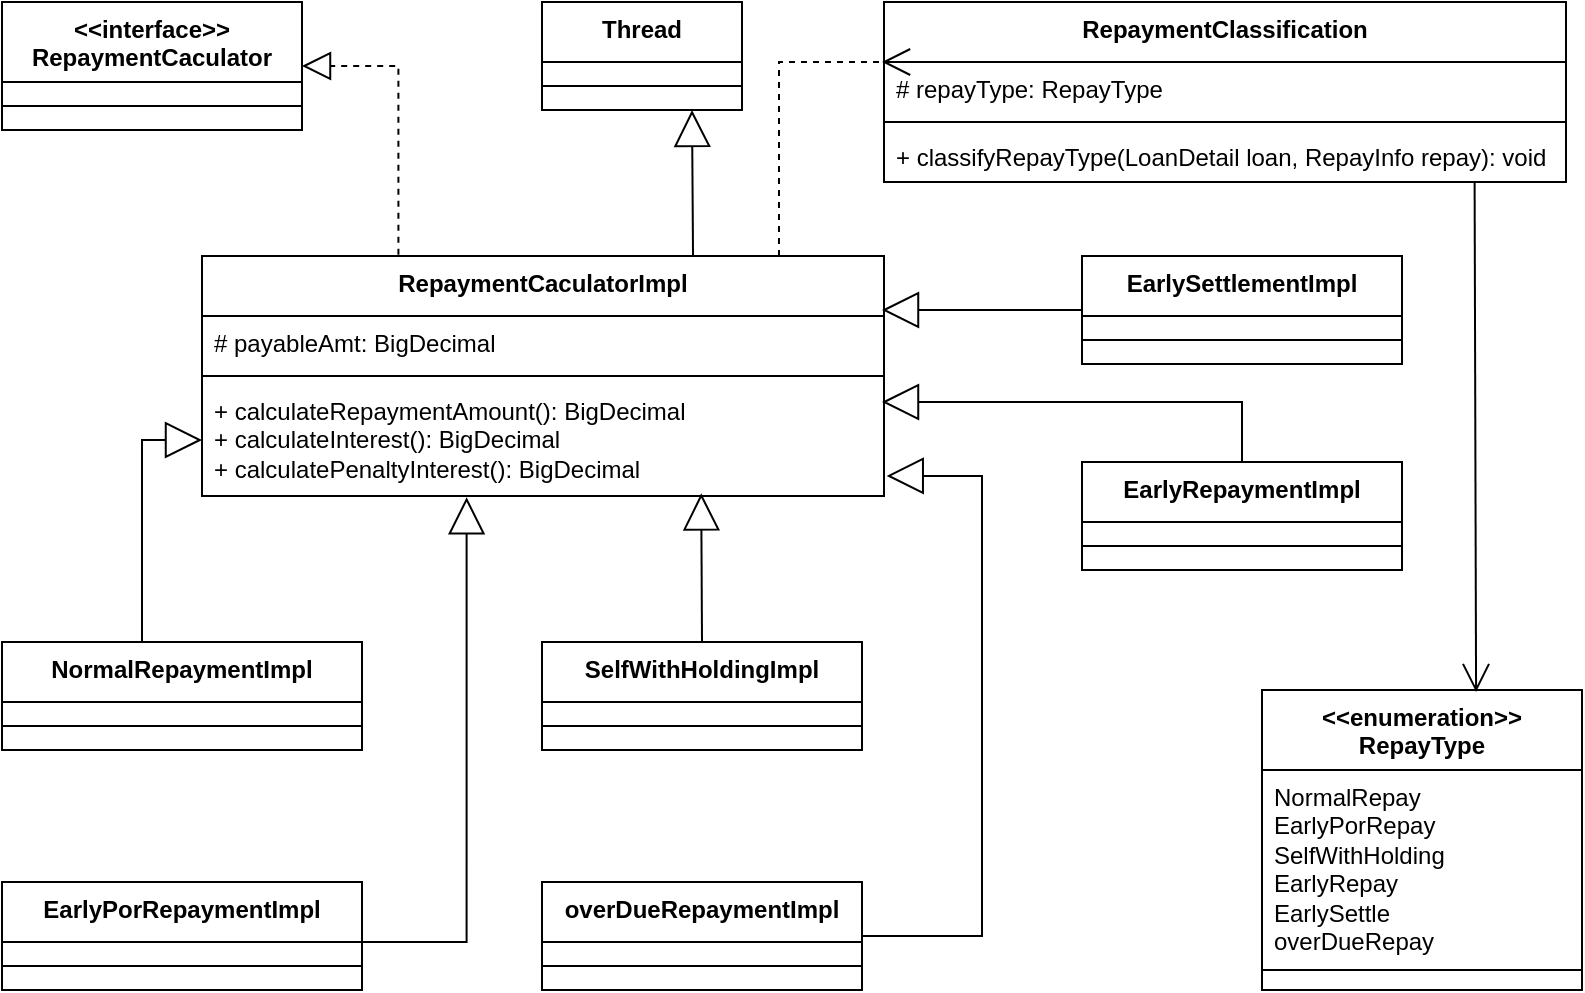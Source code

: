 <mxfile version="21.6.9" type="github">
  <diagram name="第 1 页" id="msRSFSVRgCXIsC6cDoeY">
    <mxGraphModel dx="1173" dy="772" grid="1" gridSize="10" guides="1" tooltips="1" connect="1" arrows="1" fold="1" page="1" pageScale="1" pageWidth="827" pageHeight="1169" math="0" shadow="0">
      <root>
        <mxCell id="0" />
        <mxCell id="1" parent="0" />
        <mxCell id="qpM9JIDX2YIRw8zx65xc-1" value="&amp;lt;&amp;lt;interface&amp;gt;&amp;gt;&lt;br&gt;RepaymentCaculator" style="swimlane;fontStyle=1;align=center;verticalAlign=top;childLayout=stackLayout;horizontal=1;startSize=40;horizontalStack=0;resizeParent=1;resizeParentMax=0;resizeLast=0;collapsible=1;marginBottom=0;whiteSpace=wrap;html=1;" parent="1" vertex="1">
          <mxGeometry x="20" y="830" width="150" height="64" as="geometry" />
        </mxCell>
        <mxCell id="qpM9JIDX2YIRw8zx65xc-2" value="" style="line;strokeWidth=1;fillColor=none;align=left;verticalAlign=middle;spacingTop=-1;spacingLeft=3;spacingRight=3;rotatable=0;labelPosition=right;points=[];portConstraint=eastwest;strokeColor=inherit;" parent="qpM9JIDX2YIRw8zx65xc-1" vertex="1">
          <mxGeometry y="40" width="150" height="24" as="geometry" />
        </mxCell>
        <mxCell id="qpM9JIDX2YIRw8zx65xc-3" value="RepaymentCaculatorImpl" style="swimlane;fontStyle=1;align=center;verticalAlign=top;childLayout=stackLayout;horizontal=1;startSize=30;horizontalStack=0;resizeParent=1;resizeParentMax=0;resizeLast=0;collapsible=1;marginBottom=0;whiteSpace=wrap;html=1;" parent="1" vertex="1">
          <mxGeometry x="120" y="957" width="341" height="120" as="geometry" />
        </mxCell>
        <mxCell id="qpM9JIDX2YIRw8zx65xc-4" value="# payableAmt: BigDecimal" style="text;strokeColor=none;fillColor=none;align=left;verticalAlign=top;spacingLeft=4;spacingRight=4;overflow=hidden;rotatable=0;points=[[0,0.5],[1,0.5]];portConstraint=eastwest;whiteSpace=wrap;html=1;" parent="qpM9JIDX2YIRw8zx65xc-3" vertex="1">
          <mxGeometry y="30" width="341" height="26" as="geometry" />
        </mxCell>
        <mxCell id="qpM9JIDX2YIRw8zx65xc-5" value="" style="line;strokeWidth=1;fillColor=none;align=left;verticalAlign=middle;spacingTop=-1;spacingLeft=3;spacingRight=3;rotatable=0;labelPosition=right;points=[];portConstraint=eastwest;strokeColor=inherit;" parent="qpM9JIDX2YIRw8zx65xc-3" vertex="1">
          <mxGeometry y="56" width="341" height="8" as="geometry" />
        </mxCell>
        <mxCell id="qpM9JIDX2YIRw8zx65xc-6" value="+&amp;nbsp;calculateRepaymentAmount(): BigDecimal&lt;br&gt;+ calculateInterest(): BigDecimal&lt;br&gt;+ calculatePenaltyInterest(): BigDecimal" style="text;strokeColor=none;fillColor=none;align=left;verticalAlign=top;spacingLeft=4;spacingRight=4;overflow=hidden;rotatable=0;points=[[0,0.5],[1,0.5]];portConstraint=eastwest;whiteSpace=wrap;html=1;" parent="qpM9JIDX2YIRw8zx65xc-3" vertex="1">
          <mxGeometry y="64" width="341" height="56" as="geometry" />
        </mxCell>
        <mxCell id="qpM9JIDX2YIRw8zx65xc-7" value="Thread" style="swimlane;fontStyle=1;align=center;verticalAlign=top;childLayout=stackLayout;horizontal=1;startSize=30;horizontalStack=0;resizeParent=1;resizeParentMax=0;resizeLast=0;collapsible=1;marginBottom=0;whiteSpace=wrap;html=1;" parent="1" vertex="1">
          <mxGeometry x="290" y="830" width="100" height="54" as="geometry" />
        </mxCell>
        <mxCell id="qpM9JIDX2YIRw8zx65xc-8" value="" style="line;strokeWidth=1;fillColor=none;align=left;verticalAlign=middle;spacingTop=-1;spacingLeft=3;spacingRight=3;rotatable=0;labelPosition=right;points=[];portConstraint=eastwest;strokeColor=inherit;" parent="qpM9JIDX2YIRw8zx65xc-7" vertex="1">
          <mxGeometry y="30" width="100" height="24" as="geometry" />
        </mxCell>
        <mxCell id="qpM9JIDX2YIRw8zx65xc-11" value="" style="endArrow=block;dashed=1;endFill=0;endSize=12;html=1;rounded=0;exitX=0.288;exitY=-0.005;exitDx=0;exitDy=0;exitPerimeter=0;entryX=1;entryY=0.5;entryDx=0;entryDy=0;edgeStyle=orthogonalEdgeStyle;" parent="1" source="qpM9JIDX2YIRw8zx65xc-3" target="qpM9JIDX2YIRw8zx65xc-1" edge="1">
          <mxGeometry width="160" relative="1" as="geometry">
            <mxPoint x="240" y="890" as="sourcePoint" />
            <mxPoint x="400" y="890" as="targetPoint" />
          </mxGeometry>
        </mxCell>
        <mxCell id="qpM9JIDX2YIRw8zx65xc-12" value="" style="endArrow=block;endSize=16;endFill=0;html=1;rounded=0;entryX=0.75;entryY=1;entryDx=0;entryDy=0;exitX=0.72;exitY=0.004;exitDx=0;exitDy=0;exitPerimeter=0;" parent="1" source="qpM9JIDX2YIRw8zx65xc-3" target="qpM9JIDX2YIRw8zx65xc-7" edge="1">
          <mxGeometry width="160" relative="1" as="geometry">
            <mxPoint x="365" y="950" as="sourcePoint" />
            <mxPoint x="340" y="890" as="targetPoint" />
          </mxGeometry>
        </mxCell>
        <mxCell id="qpM9JIDX2YIRw8zx65xc-16" value="RepaymentClassification" style="swimlane;fontStyle=1;align=center;verticalAlign=top;childLayout=stackLayout;horizontal=1;startSize=30;horizontalStack=0;resizeParent=1;resizeParentMax=0;resizeLast=0;collapsible=1;marginBottom=0;whiteSpace=wrap;html=1;" parent="1" vertex="1">
          <mxGeometry x="461" y="830" width="341" height="90" as="geometry" />
        </mxCell>
        <mxCell id="qpM9JIDX2YIRw8zx65xc-17" value="# repayType: RepayType" style="text;strokeColor=none;fillColor=none;align=left;verticalAlign=top;spacingLeft=4;spacingRight=4;overflow=hidden;rotatable=0;points=[[0,0.5],[1,0.5]];portConstraint=eastwest;whiteSpace=wrap;html=1;" parent="qpM9JIDX2YIRw8zx65xc-16" vertex="1">
          <mxGeometry y="30" width="341" height="26" as="geometry" />
        </mxCell>
        <mxCell id="qpM9JIDX2YIRw8zx65xc-18" value="" style="line;strokeWidth=1;fillColor=none;align=left;verticalAlign=middle;spacingTop=-1;spacingLeft=3;spacingRight=3;rotatable=0;labelPosition=right;points=[];portConstraint=eastwest;strokeColor=inherit;" parent="qpM9JIDX2YIRw8zx65xc-16" vertex="1">
          <mxGeometry y="56" width="341" height="8" as="geometry" />
        </mxCell>
        <mxCell id="qpM9JIDX2YIRw8zx65xc-19" value="+ classifyRepayType(LoanDetail loan, RepayInfo repay): void&amp;nbsp;" style="text;strokeColor=none;fillColor=none;align=left;verticalAlign=top;spacingLeft=4;spacingRight=4;overflow=hidden;rotatable=0;points=[[0,0.5],[1,0.5]];portConstraint=eastwest;whiteSpace=wrap;html=1;" parent="qpM9JIDX2YIRw8zx65xc-16" vertex="1">
          <mxGeometry y="64" width="341" height="26" as="geometry" />
        </mxCell>
        <mxCell id="qpM9JIDX2YIRw8zx65xc-20" value="" style="endArrow=open;endSize=12;dashed=1;html=1;rounded=0;exitX=0.846;exitY=0;exitDx=0;exitDy=0;exitPerimeter=0;edgeStyle=orthogonalEdgeStyle;" parent="1" source="qpM9JIDX2YIRw8zx65xc-3" edge="1">
          <mxGeometry width="160" relative="1" as="geometry">
            <mxPoint x="380" y="920" as="sourcePoint" />
            <mxPoint x="460" y="860" as="targetPoint" />
            <Array as="points">
              <mxPoint x="409" y="860" />
              <mxPoint x="461" y="860" />
            </Array>
          </mxGeometry>
        </mxCell>
        <mxCell id="qpM9JIDX2YIRw8zx65xc-21" value="&lt;b style=&quot;border-color: var(--border-color);&quot;&gt;&amp;lt;&amp;lt;enumeration&amp;gt;&amp;gt;&lt;br style=&quot;border-color: var(--border-color);&quot;&gt;RepayType&lt;br&gt;&lt;/b&gt;" style="swimlane;fontStyle=1;align=center;verticalAlign=top;childLayout=stackLayout;horizontal=1;startSize=40;horizontalStack=0;resizeParent=1;resizeParentMax=0;resizeLast=0;collapsible=1;marginBottom=0;whiteSpace=wrap;html=1;" parent="1" vertex="1">
          <mxGeometry x="650" y="1174" width="160" height="150" as="geometry" />
        </mxCell>
        <mxCell id="qpM9JIDX2YIRw8zx65xc-22" value="NormalRepay&lt;br&gt;EarlyPorRepay&lt;br&gt;SelfWithHolding&lt;br&gt;EarlyRepay&lt;br&gt;EarlySettle&lt;br&gt;overDueRepay" style="text;strokeColor=none;fillColor=none;align=left;verticalAlign=top;spacingLeft=4;spacingRight=4;overflow=hidden;rotatable=0;points=[[0,0.5],[1,0.5]];portConstraint=eastwest;whiteSpace=wrap;html=1;" parent="qpM9JIDX2YIRw8zx65xc-21" vertex="1">
          <mxGeometry y="40" width="160" height="90" as="geometry" />
        </mxCell>
        <mxCell id="qpM9JIDX2YIRw8zx65xc-23" value="" style="line;strokeWidth=1;fillColor=none;align=left;verticalAlign=middle;spacingTop=-1;spacingLeft=3;spacingRight=3;rotatable=0;labelPosition=right;points=[];portConstraint=eastwest;strokeColor=inherit;" parent="qpM9JIDX2YIRw8zx65xc-21" vertex="1">
          <mxGeometry y="130" width="160" height="20" as="geometry" />
        </mxCell>
        <mxCell id="qpM9JIDX2YIRw8zx65xc-25" value="NormalRepaymentImpl" style="swimlane;fontStyle=1;align=center;verticalAlign=top;childLayout=stackLayout;horizontal=1;startSize=30;horizontalStack=0;resizeParent=1;resizeParentMax=0;resizeLast=0;collapsible=1;marginBottom=0;whiteSpace=wrap;html=1;" parent="1" vertex="1">
          <mxGeometry x="20" y="1150" width="180" height="54" as="geometry" />
        </mxCell>
        <mxCell id="qpM9JIDX2YIRw8zx65xc-26" value="" style="line;strokeWidth=1;fillColor=none;align=left;verticalAlign=middle;spacingTop=-1;spacingLeft=3;spacingRight=3;rotatable=0;labelPosition=right;points=[];portConstraint=eastwest;strokeColor=inherit;" parent="qpM9JIDX2YIRw8zx65xc-25" vertex="1">
          <mxGeometry y="30" width="180" height="24" as="geometry" />
        </mxCell>
        <mxCell id="qpM9JIDX2YIRw8zx65xc-27" value="" style="endArrow=block;endSize=16;endFill=0;html=1;rounded=0;entryX=0;entryY=0.5;entryDx=0;entryDy=0;edgeStyle=orthogonalEdgeStyle;" parent="1" target="qpM9JIDX2YIRw8zx65xc-6" edge="1">
          <mxGeometry width="160" relative="1" as="geometry">
            <mxPoint x="90" y="1150" as="sourcePoint" />
            <mxPoint x="300" y="1110" as="targetPoint" />
            <Array as="points">
              <mxPoint x="90" y="1150" />
              <mxPoint x="90" y="1049" />
            </Array>
          </mxGeometry>
        </mxCell>
        <mxCell id="qpM9JIDX2YIRw8zx65xc-28" value="EarlyPorRepaymentImpl" style="swimlane;fontStyle=1;align=center;verticalAlign=top;childLayout=stackLayout;horizontal=1;startSize=30;horizontalStack=0;resizeParent=1;resizeParentMax=0;resizeLast=0;collapsible=1;marginBottom=0;whiteSpace=wrap;html=1;" parent="1" vertex="1">
          <mxGeometry x="20" y="1270" width="180" height="54" as="geometry" />
        </mxCell>
        <mxCell id="qpM9JIDX2YIRw8zx65xc-29" value="" style="line;strokeWidth=1;fillColor=none;align=left;verticalAlign=middle;spacingTop=-1;spacingLeft=3;spacingRight=3;rotatable=0;labelPosition=right;points=[];portConstraint=eastwest;strokeColor=inherit;" parent="qpM9JIDX2YIRw8zx65xc-28" vertex="1">
          <mxGeometry y="30" width="180" height="24" as="geometry" />
        </mxCell>
        <mxCell id="qpM9JIDX2YIRw8zx65xc-30" value="" style="endArrow=block;endSize=16;endFill=0;html=1;rounded=0;entryX=0.388;entryY=1.011;entryDx=0;entryDy=0;entryPerimeter=0;edgeStyle=orthogonalEdgeStyle;exitX=1;exitY=0.5;exitDx=0;exitDy=0;" parent="1" source="qpM9JIDX2YIRw8zx65xc-28" target="qpM9JIDX2YIRw8zx65xc-6" edge="1">
          <mxGeometry width="160" relative="1" as="geometry">
            <mxPoint x="210" y="1280" as="sourcePoint" />
            <mxPoint x="370" y="1280" as="targetPoint" />
            <Array as="points">
              <mxPoint x="200" y="1300" />
              <mxPoint x="252" y="1300" />
            </Array>
          </mxGeometry>
        </mxCell>
        <mxCell id="qpM9JIDX2YIRw8zx65xc-31" value="SelfWithHoldingImpl" style="swimlane;fontStyle=1;align=center;verticalAlign=top;childLayout=stackLayout;horizontal=1;startSize=30;horizontalStack=0;resizeParent=1;resizeParentMax=0;resizeLast=0;collapsible=1;marginBottom=0;whiteSpace=wrap;html=1;" parent="1" vertex="1">
          <mxGeometry x="290" y="1150" width="160" height="54" as="geometry" />
        </mxCell>
        <mxCell id="qpM9JIDX2YIRw8zx65xc-32" value="" style="line;strokeWidth=1;fillColor=none;align=left;verticalAlign=middle;spacingTop=-1;spacingLeft=3;spacingRight=3;rotatable=0;labelPosition=right;points=[];portConstraint=eastwest;strokeColor=inherit;" parent="qpM9JIDX2YIRw8zx65xc-31" vertex="1">
          <mxGeometry y="30" width="160" height="24" as="geometry" />
        </mxCell>
        <mxCell id="qpM9JIDX2YIRw8zx65xc-33" value="" style="endArrow=block;endSize=16;endFill=0;html=1;rounded=0;exitX=0.5;exitY=0;exitDx=0;exitDy=0;entryX=0.732;entryY=0.976;entryDx=0;entryDy=0;entryPerimeter=0;" parent="1" source="qpM9JIDX2YIRw8zx65xc-31" target="qpM9JIDX2YIRw8zx65xc-6" edge="1">
          <mxGeometry width="160" relative="1" as="geometry">
            <mxPoint x="320" y="1120" as="sourcePoint" />
            <mxPoint x="480" y="1120" as="targetPoint" />
          </mxGeometry>
        </mxCell>
        <mxCell id="qpM9JIDX2YIRw8zx65xc-34" value="EarlySettlementImpl" style="swimlane;fontStyle=1;align=center;verticalAlign=top;childLayout=stackLayout;horizontal=1;startSize=30;horizontalStack=0;resizeParent=1;resizeParentMax=0;resizeLast=0;collapsible=1;marginBottom=0;whiteSpace=wrap;html=1;" parent="1" vertex="1">
          <mxGeometry x="560" y="957" width="160" height="54" as="geometry" />
        </mxCell>
        <mxCell id="qpM9JIDX2YIRw8zx65xc-35" value="" style="line;strokeWidth=1;fillColor=none;align=left;verticalAlign=middle;spacingTop=-1;spacingLeft=3;spacingRight=3;rotatable=0;labelPosition=right;points=[];portConstraint=eastwest;strokeColor=inherit;" parent="qpM9JIDX2YIRw8zx65xc-34" vertex="1">
          <mxGeometry y="30" width="160" height="24" as="geometry" />
        </mxCell>
        <mxCell id="qpM9JIDX2YIRw8zx65xc-37" value="overDueRepaymentImpl" style="swimlane;fontStyle=1;align=center;verticalAlign=top;childLayout=stackLayout;horizontal=1;startSize=30;horizontalStack=0;resizeParent=1;resizeParentMax=0;resizeLast=0;collapsible=1;marginBottom=0;whiteSpace=wrap;html=1;" parent="1" vertex="1">
          <mxGeometry x="290" y="1270" width="160" height="54" as="geometry" />
        </mxCell>
        <mxCell id="qpM9JIDX2YIRw8zx65xc-38" value="" style="line;strokeWidth=1;fillColor=none;align=left;verticalAlign=middle;spacingTop=-1;spacingLeft=3;spacingRight=3;rotatable=0;labelPosition=right;points=[];portConstraint=eastwest;strokeColor=inherit;" parent="qpM9JIDX2YIRw8zx65xc-37" vertex="1">
          <mxGeometry y="30" width="160" height="24" as="geometry" />
        </mxCell>
        <mxCell id="qpM9JIDX2YIRw8zx65xc-39" value="" style="endArrow=block;endSize=16;endFill=0;html=1;rounded=0;entryX=1.004;entryY=0.821;entryDx=0;entryDy=0;entryPerimeter=0;edgeStyle=orthogonalEdgeStyle;exitX=1;exitY=0.5;exitDx=0;exitDy=0;" parent="1" target="qpM9JIDX2YIRw8zx65xc-6" edge="1" source="qpM9JIDX2YIRw8zx65xc-37">
          <mxGeometry width="160" relative="1" as="geometry">
            <mxPoint x="450" y="1280" as="sourcePoint" />
            <mxPoint x="610" y="1280" as="targetPoint" />
            <Array as="points">
              <mxPoint x="510" y="1297" />
              <mxPoint x="510" y="1067" />
            </Array>
          </mxGeometry>
        </mxCell>
        <mxCell id="qpM9JIDX2YIRw8zx65xc-40" value="EarlyRepaymentImpl" style="swimlane;fontStyle=1;align=center;verticalAlign=top;childLayout=stackLayout;horizontal=1;startSize=30;horizontalStack=0;resizeParent=1;resizeParentMax=0;resizeLast=0;collapsible=1;marginBottom=0;whiteSpace=wrap;html=1;" parent="1" vertex="1">
          <mxGeometry x="560" y="1060" width="160" height="54" as="geometry" />
        </mxCell>
        <mxCell id="qpM9JIDX2YIRw8zx65xc-43" value="" style="endArrow=block;endSize=16;endFill=0;html=1;rounded=0;edgeStyle=orthogonalEdgeStyle;" parent="qpM9JIDX2YIRw8zx65xc-40" edge="1">
          <mxGeometry width="160" relative="1" as="geometry">
            <mxPoint x="80" as="sourcePoint" />
            <mxPoint x="-100" y="-30" as="targetPoint" />
            <Array as="points">
              <mxPoint x="80" y="-30" />
            </Array>
          </mxGeometry>
        </mxCell>
        <mxCell id="qpM9JIDX2YIRw8zx65xc-41" value="" style="line;strokeWidth=1;fillColor=none;align=left;verticalAlign=middle;spacingTop=-1;spacingLeft=3;spacingRight=3;rotatable=0;labelPosition=right;points=[];portConstraint=eastwest;strokeColor=inherit;" parent="qpM9JIDX2YIRw8zx65xc-40" vertex="1">
          <mxGeometry y="30" width="160" height="24" as="geometry" />
        </mxCell>
        <mxCell id="qpM9JIDX2YIRw8zx65xc-42" value="" style="endArrow=block;endSize=16;endFill=0;html=1;rounded=0;exitX=0;exitY=0.5;exitDx=0;exitDy=0;" parent="1" source="qpM9JIDX2YIRw8zx65xc-34" edge="1">
          <mxGeometry width="160" relative="1" as="geometry">
            <mxPoint x="540" y="1030" as="sourcePoint" />
            <mxPoint x="460" y="984" as="targetPoint" />
          </mxGeometry>
        </mxCell>
        <mxCell id="qpM9JIDX2YIRw8zx65xc-44" value="" style="endArrow=open;endFill=1;endSize=12;html=1;rounded=0;exitX=0.866;exitY=1.013;exitDx=0;exitDy=0;exitPerimeter=0;entryX=0.669;entryY=0.007;entryDx=0;entryDy=0;entryPerimeter=0;" parent="1" source="qpM9JIDX2YIRw8zx65xc-19" target="qpM9JIDX2YIRw8zx65xc-21" edge="1">
          <mxGeometry width="160" relative="1" as="geometry">
            <mxPoint x="760" y="950" as="sourcePoint" />
            <mxPoint x="756" y="1150" as="targetPoint" />
          </mxGeometry>
        </mxCell>
      </root>
    </mxGraphModel>
  </diagram>
</mxfile>
